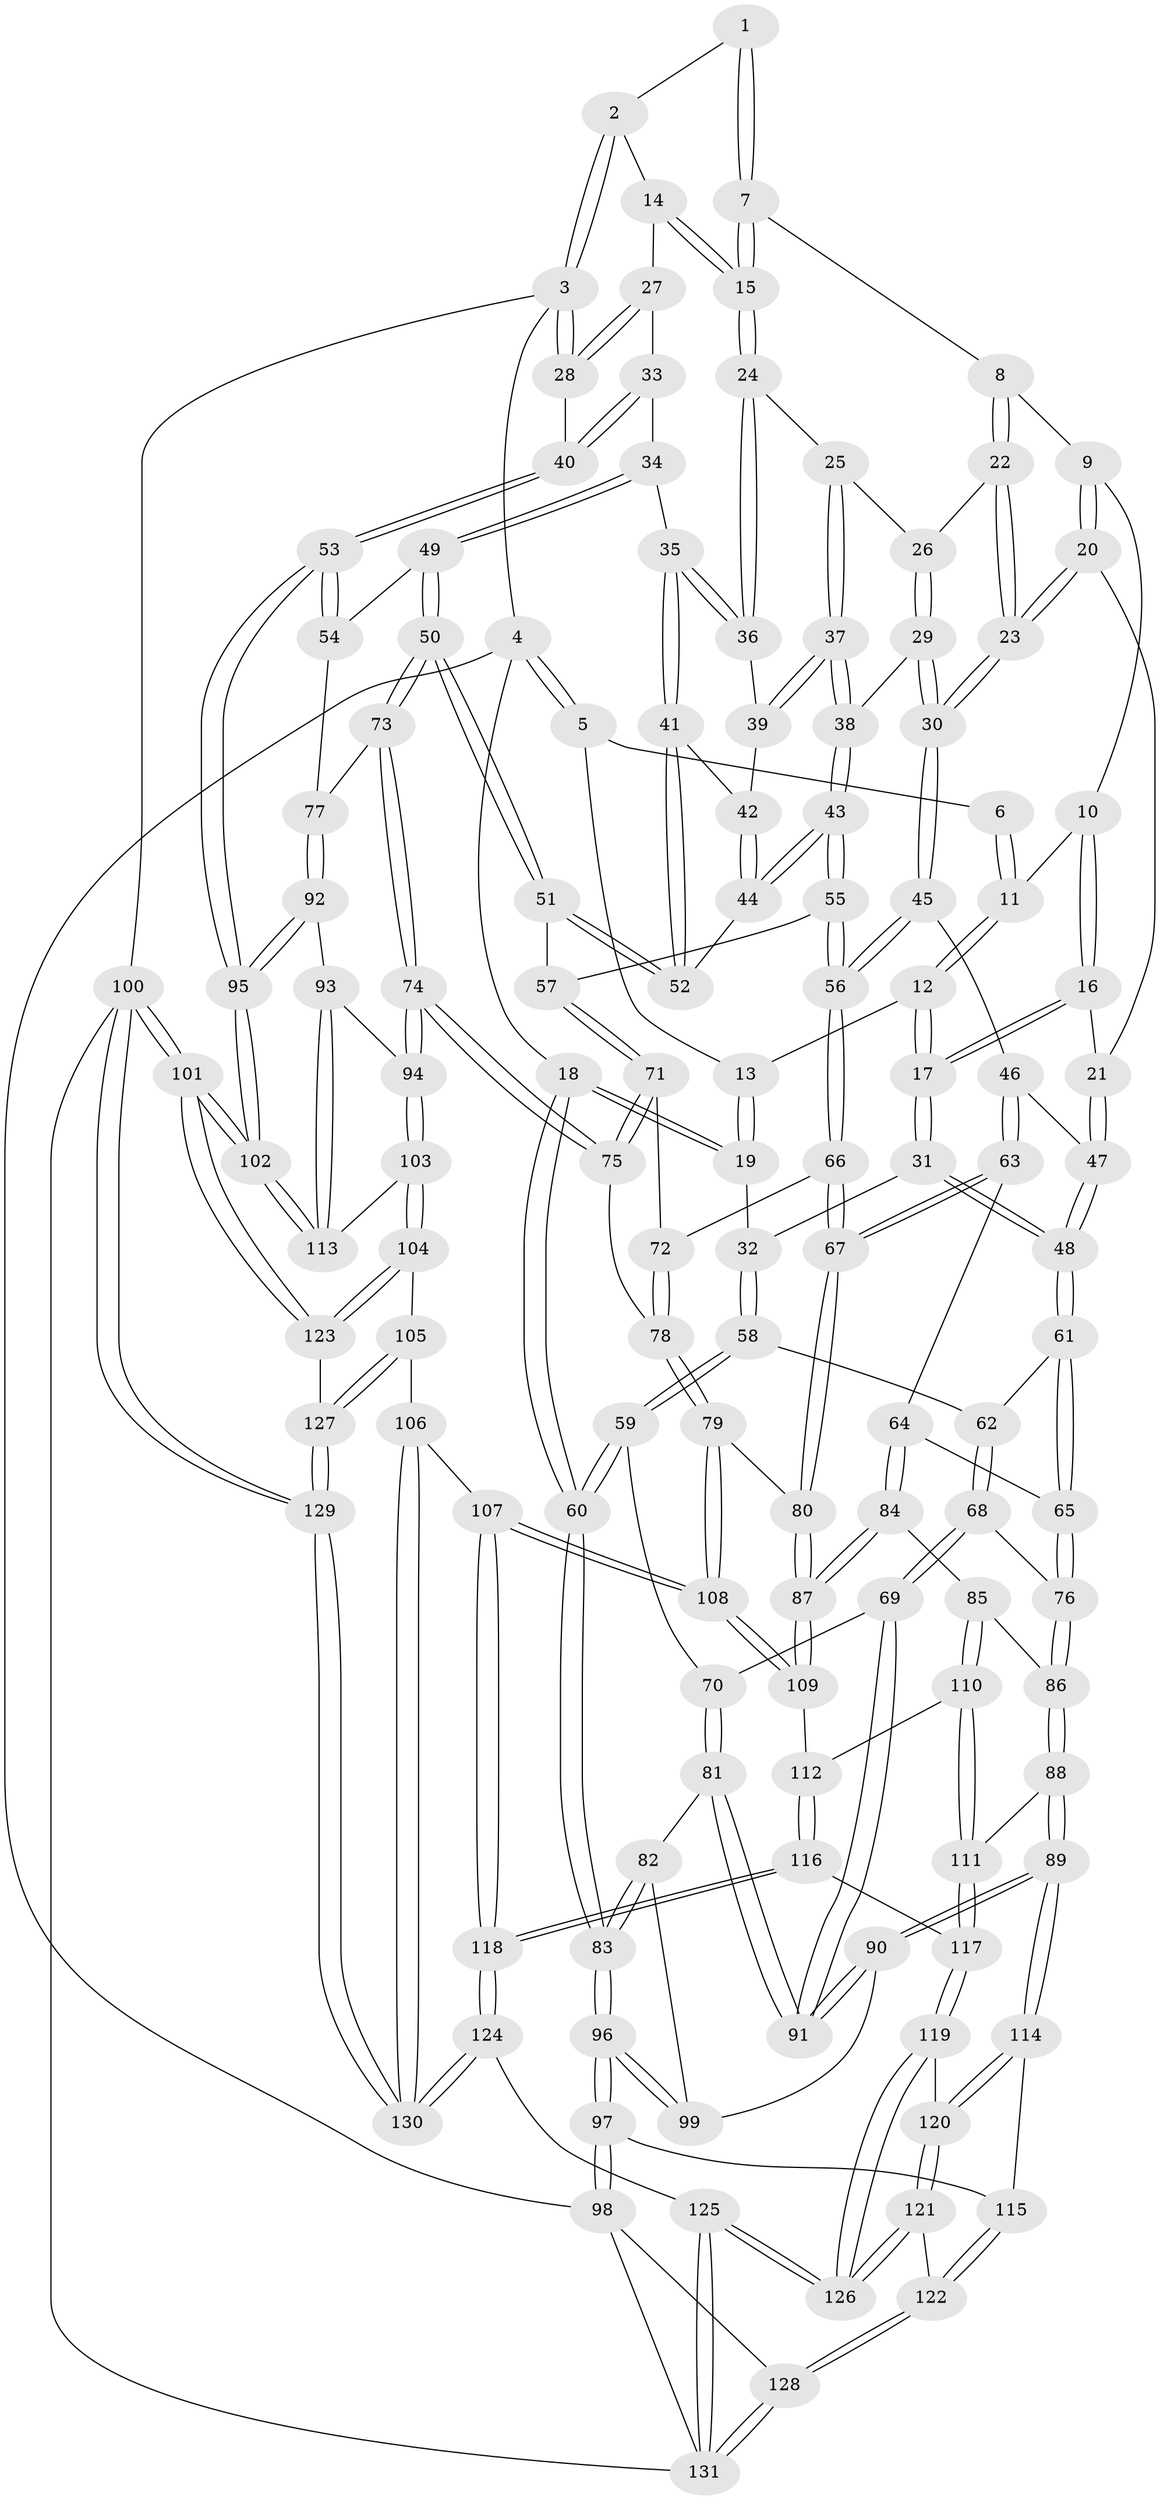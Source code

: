 // Generated by graph-tools (version 1.1) at 2025/11/02/27/25 16:11:54]
// undirected, 131 vertices, 324 edges
graph export_dot {
graph [start="1"]
  node [color=gray90,style=filled];
  1 [pos="+0.6009831975950929+0"];
  2 [pos="+0.782162753118344+0"];
  3 [pos="+1+0"];
  4 [pos="+0+0"];
  5 [pos="+0.30408609956361826+0"];
  6 [pos="+0.3904946283365861+0"];
  7 [pos="+0.5706020290383345+0.04515749026644585"];
  8 [pos="+0.5625745688146452+0.07068163451256122"];
  9 [pos="+0.4704362776975991+0.06932577792901481"];
  10 [pos="+0.43790918653080674+0.04829076151610259"];
  11 [pos="+0.43438976212977964+0.038461439140933716"];
  12 [pos="+0.26541384054080847+0.0735895217419188"];
  13 [pos="+0.2504260940263578+0.02376580243162574"];
  14 [pos="+0.7868254808038723+0.010036501692301827"];
  15 [pos="+0.7727270739793775+0.03766764063027264"];
  16 [pos="+0.3557126577346408+0.1590370237649545"];
  17 [pos="+0.27750031227183314+0.17040974989367616"];
  18 [pos="+0+0"];
  19 [pos="+0.06765455866609704+0.07379470653057484"];
  20 [pos="+0.47680318990207793+0.17317328614742444"];
  21 [pos="+0.4074711707549293+0.18223618710558606"];
  22 [pos="+0.5684301771426529+0.08198099808891018"];
  23 [pos="+0.5039992880922951+0.18784588366076813"];
  24 [pos="+0.7678807339555336+0.050140594775149455"];
  25 [pos="+0.7016166550086763+0.1059288764659367"];
  26 [pos="+0.5927695585816151+0.1011624838092612"];
  27 [pos="+0.9199269970873329+0.09735229468001524"];
  28 [pos="+1+0"];
  29 [pos="+0.6004670454270695+0.22432724406172233"];
  30 [pos="+0.5426252567377017+0.24423649694033592"];
  31 [pos="+0.2684442427657337+0.1836064403032505"];
  32 [pos="+0.19001446098843083+0.22482873424186609"];
  33 [pos="+0.9358351400523569+0.14910909066261963"];
  34 [pos="+0.8782228276626721+0.2148134176605024"];
  35 [pos="+0.8374918677628057+0.20720395277073322"];
  36 [pos="+0.8014306390527455+0.16693933025257737"];
  37 [pos="+0.6766912641272711+0.1963522635317172"];
  38 [pos="+0.6545034996275729+0.2314364153133089"];
  39 [pos="+0.7595320492690109+0.19798432368292077"];
  40 [pos="+1+0.2651432327309453"];
  41 [pos="+0.7947324361451101+0.26055841632998794"];
  42 [pos="+0.7538023639556319+0.2263430048769948"];
  43 [pos="+0.6792452759584879+0.2667828532356347"];
  44 [pos="+0.6808800319359939+0.266554937605518"];
  45 [pos="+0.5317853722838506+0.266533868037408"];
  46 [pos="+0.4789038492959898+0.29269320624708073"];
  47 [pos="+0.43124449494666117+0.28456783674824765"];
  48 [pos="+0.3627958071220535+0.31436713785450804"];
  49 [pos="+0.9257824094972776+0.32053238073825335"];
  50 [pos="+0.8669442206124502+0.3704041262651258"];
  51 [pos="+0.8098797457622152+0.3465244303337698"];
  52 [pos="+0.7895612728119855+0.2747929967544764"];
  53 [pos="+1+0.27190149435769284"];
  54 [pos="+1+0.3173529421581727"];
  55 [pos="+0.6814374050339761+0.3180180057857496"];
  56 [pos="+0.5870359236802463+0.37716590210417344"];
  57 [pos="+0.7290262257091189+0.3654637329001895"];
  58 [pos="+0.18304920024664345+0.2361305268675744"];
  59 [pos="+0.055142039127750654+0.29499863472207816"];
  60 [pos="+0+0.2889952149187683"];
  61 [pos="+0.35268670815142844+0.36259683446944513"];
  62 [pos="+0.2074861526392682+0.3064694428886314"];
  63 [pos="+0.4784693636349698+0.29709467001202733"];
  64 [pos="+0.41129482075718904+0.4194097770860482"];
  65 [pos="+0.353087767079965+0.3704161339677755"];
  66 [pos="+0.5837452919124628+0.3919775311123429"];
  67 [pos="+0.50712228239244+0.46933537988248814"];
  68 [pos="+0.2146624322023028+0.40591112994587053"];
  69 [pos="+0.16148604386036694+0.43763352654301013"];
  70 [pos="+0.12538577571322962+0.4232109859042474"];
  71 [pos="+0.7224745719003371+0.39109571386024006"];
  72 [pos="+0.6292141650055206+0.4163560308869273"];
  73 [pos="+0.866830312139506+0.3966203258986337"];
  74 [pos="+0.7911328550224274+0.5270259346716494"];
  75 [pos="+0.7327368556047357+0.5025251159756309"];
  76 [pos="+0.2719350325910658+0.4278004818314874"];
  77 [pos="+0.9513592819020144+0.47376899648144627"];
  78 [pos="+0.6945680705668295+0.5089650602269321"];
  79 [pos="+0.6651550068014171+0.5262834642137714"];
  80 [pos="+0.5067192894594548+0.46998996380501773"];
  81 [pos="+0.04436521903829622+0.46872065360021165"];
  82 [pos="+0.022764050920103574+0.4762694703134486"];
  83 [pos="+0+0.4884397156628147"];
  84 [pos="+0.46818641030819774+0.49543010996148046"];
  85 [pos="+0.41605031105065987+0.5157265509011526"];
  86 [pos="+0.2961398110909625+0.522267642718699"];
  87 [pos="+0.4691140363202653+0.4956467517996676"];
  88 [pos="+0.21822534858445702+0.6176562253500009"];
  89 [pos="+0.20279503533861523+0.6194881941667887"];
  90 [pos="+0.17104954566706504+0.5798377990573127"];
  91 [pos="+0.16254521022323265+0.525171239877998"];
  92 [pos="+0.9609985556927513+0.4959099503349354"];
  93 [pos="+0.9175712364077017+0.5637514075761876"];
  94 [pos="+0.83810401873833+0.6086002825586401"];
  95 [pos="+1+0.49011257353827803"];
  96 [pos="+0+0.5651508998770386"];
  97 [pos="+0+0.5847595958208969"];
  98 [pos="+0+0.9639388068818754"];
  99 [pos="+0.15212427912361184+0.5749497061240145"];
  100 [pos="+1+1"];
  101 [pos="+1+0.7883019318978772"];
  102 [pos="+1+0.6713454333179872"];
  103 [pos="+0.8330260980846741+0.6554840909478539"];
  104 [pos="+0.8274832721223437+0.6760639953734942"];
  105 [pos="+0.7995263085483959+0.7201732617907508"];
  106 [pos="+0.7824362693594407+0.7277475131221125"];
  107 [pos="+0.6014512605490917+0.7426552612476173"];
  108 [pos="+0.5921298610899711+0.7075725280552762"];
  109 [pos="+0.49860788402178413+0.5844558319142753"];
  110 [pos="+0.3503423214197799+0.6556522421495301"];
  111 [pos="+0.2231020823725937+0.6205478388775254"];
  112 [pos="+0.37166216243475464+0.6745211788627357"];
  113 [pos="+1+0.637386637902533"];
  114 [pos="+0.1956566229064392+0.6291921479071282"];
  115 [pos="+0.0597948194957816+0.6953796206982349"];
  116 [pos="+0.4013810854004119+0.7500458664666315"];
  117 [pos="+0.31738444733582244+0.791610319491547"];
  118 [pos="+0.5551850767530273+0.8059083871871681"];
  119 [pos="+0.3000967955643242+0.8142835767474002"];
  120 [pos="+0.1923195216881011+0.7576421233417417"];
  121 [pos="+0.1309127647150336+0.8345739915203368"];
  122 [pos="+0.08288821310651268+0.8462603285598195"];
  123 [pos="+1+0.7906341778655706"];
  124 [pos="+0.5288497359941563+1"];
  125 [pos="+0.37088314523733024+1"];
  126 [pos="+0.2845392183006897+0.9049552168996456"];
  127 [pos="+0.9218051043746818+0.8487101652574809"];
  128 [pos="+0.057862522187757365+0.8738781541977384"];
  129 [pos="+0.804191265122291+1"];
  130 [pos="+0.7609600153971253+1"];
  131 [pos="+0.27024155605272265+1"];
  1 -- 2;
  1 -- 7;
  1 -- 7;
  2 -- 3;
  2 -- 3;
  2 -- 14;
  3 -- 4;
  3 -- 28;
  3 -- 28;
  3 -- 100;
  4 -- 5;
  4 -- 5;
  4 -- 18;
  4 -- 98;
  5 -- 6;
  5 -- 13;
  6 -- 11;
  6 -- 11;
  7 -- 8;
  7 -- 15;
  7 -- 15;
  8 -- 9;
  8 -- 22;
  8 -- 22;
  9 -- 10;
  9 -- 20;
  9 -- 20;
  10 -- 11;
  10 -- 16;
  10 -- 16;
  11 -- 12;
  11 -- 12;
  12 -- 13;
  12 -- 17;
  12 -- 17;
  13 -- 19;
  13 -- 19;
  14 -- 15;
  14 -- 15;
  14 -- 27;
  15 -- 24;
  15 -- 24;
  16 -- 17;
  16 -- 17;
  16 -- 21;
  17 -- 31;
  17 -- 31;
  18 -- 19;
  18 -- 19;
  18 -- 60;
  18 -- 60;
  19 -- 32;
  20 -- 21;
  20 -- 23;
  20 -- 23;
  21 -- 47;
  21 -- 47;
  22 -- 23;
  22 -- 23;
  22 -- 26;
  23 -- 30;
  23 -- 30;
  24 -- 25;
  24 -- 36;
  24 -- 36;
  25 -- 26;
  25 -- 37;
  25 -- 37;
  26 -- 29;
  26 -- 29;
  27 -- 28;
  27 -- 28;
  27 -- 33;
  28 -- 40;
  29 -- 30;
  29 -- 30;
  29 -- 38;
  30 -- 45;
  30 -- 45;
  31 -- 32;
  31 -- 48;
  31 -- 48;
  32 -- 58;
  32 -- 58;
  33 -- 34;
  33 -- 40;
  33 -- 40;
  34 -- 35;
  34 -- 49;
  34 -- 49;
  35 -- 36;
  35 -- 36;
  35 -- 41;
  35 -- 41;
  36 -- 39;
  37 -- 38;
  37 -- 38;
  37 -- 39;
  37 -- 39;
  38 -- 43;
  38 -- 43;
  39 -- 42;
  40 -- 53;
  40 -- 53;
  41 -- 42;
  41 -- 52;
  41 -- 52;
  42 -- 44;
  42 -- 44;
  43 -- 44;
  43 -- 44;
  43 -- 55;
  43 -- 55;
  44 -- 52;
  45 -- 46;
  45 -- 56;
  45 -- 56;
  46 -- 47;
  46 -- 63;
  46 -- 63;
  47 -- 48;
  47 -- 48;
  48 -- 61;
  48 -- 61;
  49 -- 50;
  49 -- 50;
  49 -- 54;
  50 -- 51;
  50 -- 51;
  50 -- 73;
  50 -- 73;
  51 -- 52;
  51 -- 52;
  51 -- 57;
  53 -- 54;
  53 -- 54;
  53 -- 95;
  53 -- 95;
  54 -- 77;
  55 -- 56;
  55 -- 56;
  55 -- 57;
  56 -- 66;
  56 -- 66;
  57 -- 71;
  57 -- 71;
  58 -- 59;
  58 -- 59;
  58 -- 62;
  59 -- 60;
  59 -- 60;
  59 -- 70;
  60 -- 83;
  60 -- 83;
  61 -- 62;
  61 -- 65;
  61 -- 65;
  62 -- 68;
  62 -- 68;
  63 -- 64;
  63 -- 67;
  63 -- 67;
  64 -- 65;
  64 -- 84;
  64 -- 84;
  65 -- 76;
  65 -- 76;
  66 -- 67;
  66 -- 67;
  66 -- 72;
  67 -- 80;
  67 -- 80;
  68 -- 69;
  68 -- 69;
  68 -- 76;
  69 -- 70;
  69 -- 91;
  69 -- 91;
  70 -- 81;
  70 -- 81;
  71 -- 72;
  71 -- 75;
  71 -- 75;
  72 -- 78;
  72 -- 78;
  73 -- 74;
  73 -- 74;
  73 -- 77;
  74 -- 75;
  74 -- 75;
  74 -- 94;
  74 -- 94;
  75 -- 78;
  76 -- 86;
  76 -- 86;
  77 -- 92;
  77 -- 92;
  78 -- 79;
  78 -- 79;
  79 -- 80;
  79 -- 108;
  79 -- 108;
  80 -- 87;
  80 -- 87;
  81 -- 82;
  81 -- 91;
  81 -- 91;
  82 -- 83;
  82 -- 83;
  82 -- 99;
  83 -- 96;
  83 -- 96;
  84 -- 85;
  84 -- 87;
  84 -- 87;
  85 -- 86;
  85 -- 110;
  85 -- 110;
  86 -- 88;
  86 -- 88;
  87 -- 109;
  87 -- 109;
  88 -- 89;
  88 -- 89;
  88 -- 111;
  89 -- 90;
  89 -- 90;
  89 -- 114;
  89 -- 114;
  90 -- 91;
  90 -- 91;
  90 -- 99;
  92 -- 93;
  92 -- 95;
  92 -- 95;
  93 -- 94;
  93 -- 113;
  93 -- 113;
  94 -- 103;
  94 -- 103;
  95 -- 102;
  95 -- 102;
  96 -- 97;
  96 -- 97;
  96 -- 99;
  96 -- 99;
  97 -- 98;
  97 -- 98;
  97 -- 115;
  98 -- 128;
  98 -- 131;
  100 -- 101;
  100 -- 101;
  100 -- 129;
  100 -- 129;
  100 -- 131;
  101 -- 102;
  101 -- 102;
  101 -- 123;
  101 -- 123;
  102 -- 113;
  102 -- 113;
  103 -- 104;
  103 -- 104;
  103 -- 113;
  104 -- 105;
  104 -- 123;
  104 -- 123;
  105 -- 106;
  105 -- 127;
  105 -- 127;
  106 -- 107;
  106 -- 130;
  106 -- 130;
  107 -- 108;
  107 -- 108;
  107 -- 118;
  107 -- 118;
  108 -- 109;
  108 -- 109;
  109 -- 112;
  110 -- 111;
  110 -- 111;
  110 -- 112;
  111 -- 117;
  111 -- 117;
  112 -- 116;
  112 -- 116;
  114 -- 115;
  114 -- 120;
  114 -- 120;
  115 -- 122;
  115 -- 122;
  116 -- 117;
  116 -- 118;
  116 -- 118;
  117 -- 119;
  117 -- 119;
  118 -- 124;
  118 -- 124;
  119 -- 120;
  119 -- 126;
  119 -- 126;
  120 -- 121;
  120 -- 121;
  121 -- 122;
  121 -- 126;
  121 -- 126;
  122 -- 128;
  122 -- 128;
  123 -- 127;
  124 -- 125;
  124 -- 130;
  124 -- 130;
  125 -- 126;
  125 -- 126;
  125 -- 131;
  125 -- 131;
  127 -- 129;
  127 -- 129;
  128 -- 131;
  128 -- 131;
  129 -- 130;
  129 -- 130;
}
